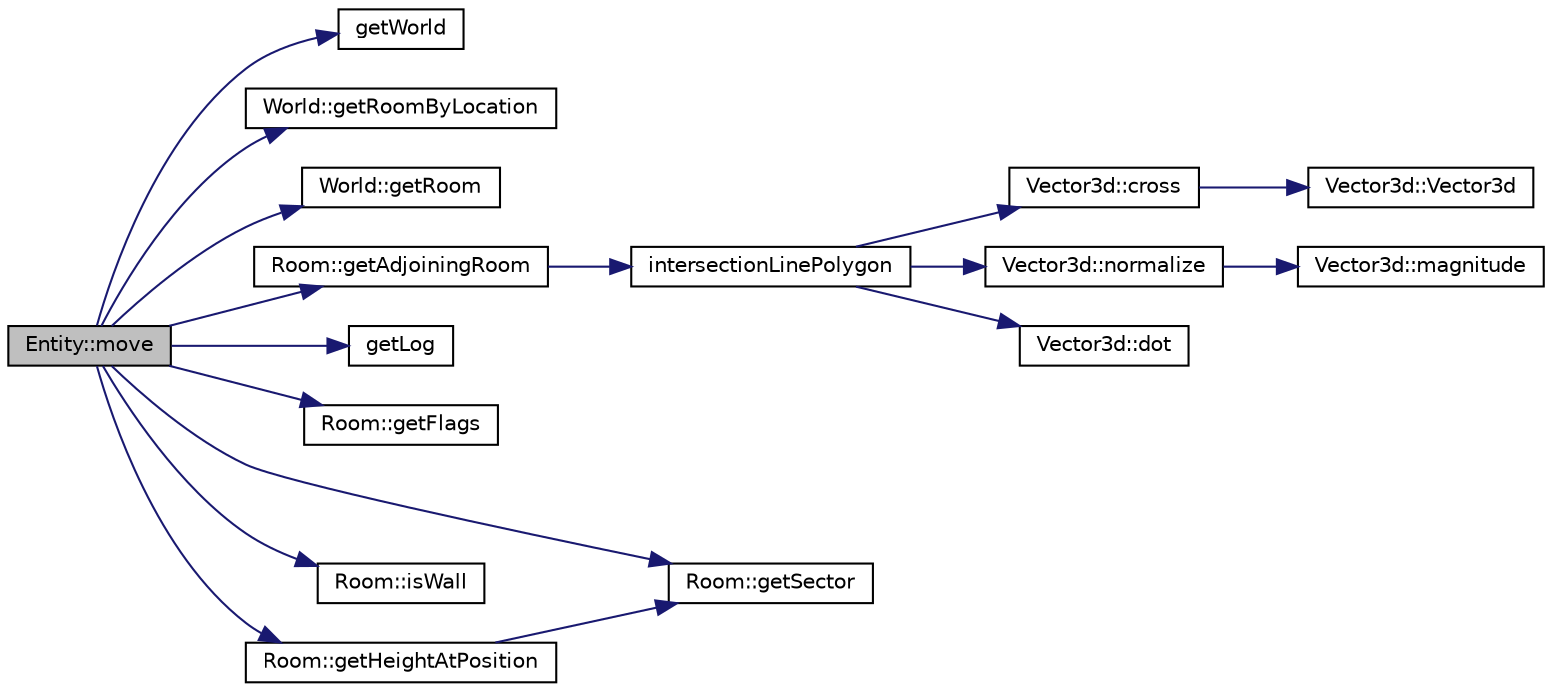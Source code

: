 digraph "Entity::move"
{
 // INTERACTIVE_SVG=YES
  edge [fontname="Helvetica",fontsize="10",labelfontname="Helvetica",labelfontsize="10"];
  node [fontname="Helvetica",fontsize="10",shape=record];
  rankdir="LR";
  Node1 [label="Entity::move",height=0.2,width=0.4,color="black", fillcolor="grey75", style="filled" fontcolor="black"];
  Node1 -> Node2 [color="midnightblue",fontsize="10",style="solid",fontname="Helvetica"];
  Node2 [label="getWorld",height=0.2,width=0.4,color="black", fillcolor="white", style="filled",URL="$_world_8h.html#abea1a794341f4259c16d914064e97528"];
  Node1 -> Node3 [color="midnightblue",fontsize="10",style="solid",fontname="Helvetica"];
  Node3 [label="World::getRoomByLocation",height=0.2,width=0.4,color="black", fillcolor="white", style="filled",URL="$class_world.html#a12bfccfe32505800e4f38a7b4a66dbbc",tooltip="Find room a location is in. "];
  Node1 -> Node4 [color="midnightblue",fontsize="10",style="solid",fontname="Helvetica"];
  Node4 [label="World::getRoom",height=0.2,width=0.4,color="black", fillcolor="white", style="filled",URL="$class_world.html#a38da421cfbc390bd2d5bdb82cfaf8b02"];
  Node1 -> Node5 [color="midnightblue",fontsize="10",style="solid",fontname="Helvetica"];
  Node5 [label="Room::getAdjoiningRoom",height=0.2,width=0.4,color="black", fillcolor="white", style="filled",URL="$class_room.html#ade5b7644ff5720f1251097f9110148b9"];
  Node5 -> Node6 [color="midnightblue",fontsize="10",style="solid",fontname="Helvetica"];
  Node6 [label="intersectionLinePolygon",height=0.2,width=0.4,color="black", fillcolor="white", style="filled",URL="$math_8h.html#a9073c91a02ab1180e64e7ddf76991a94",tooltip="Calculate Intersection of a line and a polygon. "];
  Node6 -> Node7 [color="midnightblue",fontsize="10",style="solid",fontname="Helvetica"];
  Node7 [label="Vector3d::cross",height=0.2,width=0.4,color="black", fillcolor="white", style="filled",URL="$class_vector3d.html#aebae00da2def3b4d107a195aff5cc1f9",tooltip="Calculate cross product. "];
  Node7 -> Node8 [color="midnightblue",fontsize="10",style="solid",fontname="Helvetica"];
  Node8 [label="Vector3d::Vector3d",height=0.2,width=0.4,color="black", fillcolor="white", style="filled",URL="$class_vector3d.html#aac098d8695c4288e4844835e62945244",tooltip="Constructs an object of Vector3d. "];
  Node6 -> Node9 [color="midnightblue",fontsize="10",style="solid",fontname="Helvetica"];
  Node9 [label="Vector3d::normalize",height=0.2,width=0.4,color="black", fillcolor="white", style="filled",URL="$class_vector3d.html#a3b031247cf3fba0d1370359702e97bd8",tooltip="Normalizes this vector. "];
  Node9 -> Node10 [color="midnightblue",fontsize="10",style="solid",fontname="Helvetica"];
  Node10 [label="Vector3d::magnitude",height=0.2,width=0.4,color="black", fillcolor="white", style="filled",URL="$class_vector3d.html#ac8ad00da4ddb6a555f4197b01977964b",tooltip="Get Magnitude. "];
  Node6 -> Node11 [color="midnightblue",fontsize="10",style="solid",fontname="Helvetica"];
  Node11 [label="Vector3d::dot",height=0.2,width=0.4,color="black", fillcolor="white", style="filled",URL="$class_vector3d.html#a1dc6bb8e8044997634083faa1b62adde",tooltip="Calculate dot product. "];
  Node1 -> Node12 [color="midnightblue",fontsize="10",style="solid",fontname="Helvetica"];
  Node12 [label="getLog",height=0.2,width=0.4,color="black", fillcolor="white", style="filled",URL="$_log_8h.html#aa2f604b13755d77658307017af86624a"];
  Node1 -> Node13 [color="midnightblue",fontsize="10",style="solid",fontname="Helvetica"];
  Node13 [label="Room::getFlags",height=0.2,width=0.4,color="black", fillcolor="white", style="filled",URL="$class_room.html#a06602afa5360fc4449553be36b12759e"];
  Node1 -> Node14 [color="midnightblue",fontsize="10",style="solid",fontname="Helvetica"];
  Node14 [label="Room::getSector",height=0.2,width=0.4,color="black", fillcolor="white", style="filled",URL="$class_room.html#ad204aa1478d82f6fc149c2eeacd2a056"];
  Node1 -> Node15 [color="midnightblue",fontsize="10",style="solid",fontname="Helvetica"];
  Node15 [label="Room::isWall",height=0.2,width=0.4,color="black", fillcolor="white", style="filled",URL="$class_room.html#a3e5e7a4be03be6fd133e5792eec51d2f"];
  Node1 -> Node16 [color="midnightblue",fontsize="10",style="solid",fontname="Helvetica"];
  Node16 [label="Room::getHeightAtPosition",height=0.2,width=0.4,color="black", fillcolor="white", style="filled",URL="$class_room.html#a9eb6857a0d5c61054f27da3a9e43f0b5"];
  Node16 -> Node14 [color="midnightblue",fontsize="10",style="solid",fontname="Helvetica"];
}
